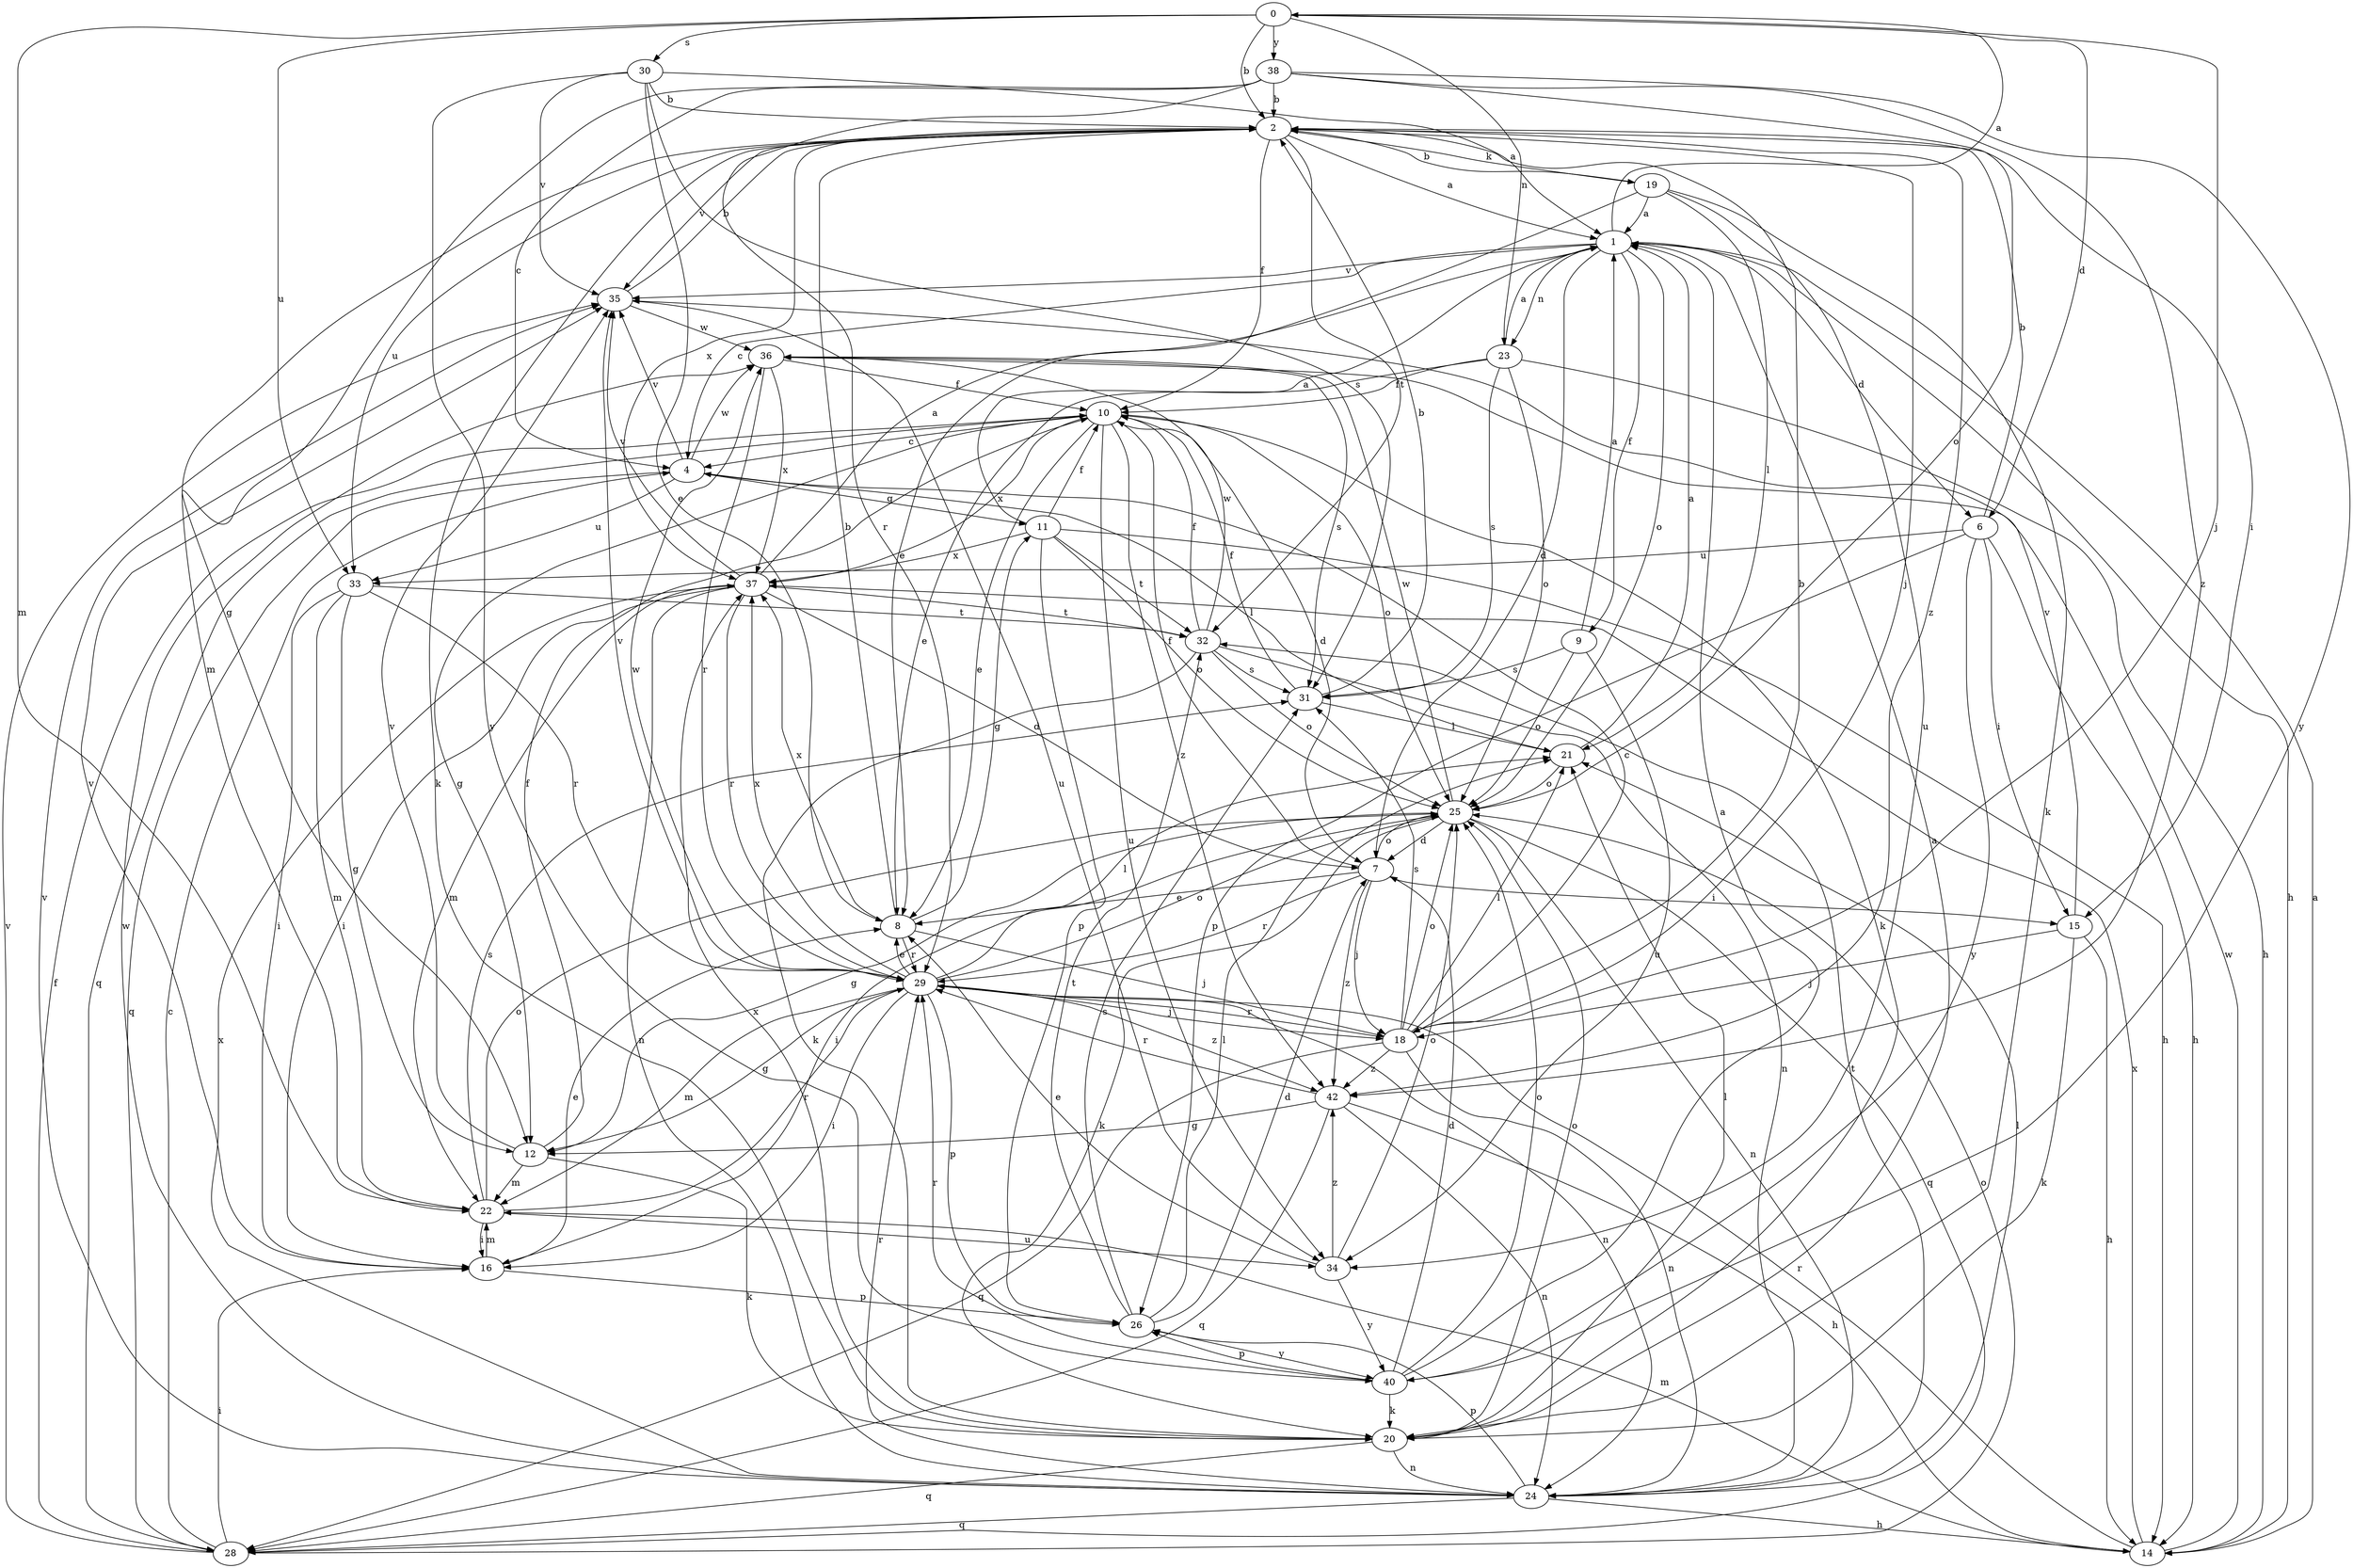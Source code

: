 strict digraph  {
0;
1;
2;
4;
6;
7;
8;
9;
10;
11;
12;
14;
15;
16;
18;
19;
20;
21;
22;
23;
24;
25;
26;
28;
29;
30;
31;
32;
33;
34;
35;
36;
37;
38;
40;
42;
0 -> 2  [label=b];
0 -> 6  [label=d];
0 -> 18  [label=j];
0 -> 22  [label=m];
0 -> 23  [label=n];
0 -> 30  [label=s];
0 -> 33  [label=u];
0 -> 38  [label=y];
1 -> 0  [label=a];
1 -> 4  [label=c];
1 -> 6  [label=d];
1 -> 7  [label=d];
1 -> 9  [label=f];
1 -> 14  [label=h];
1 -> 23  [label=n];
1 -> 25  [label=o];
1 -> 35  [label=v];
2 -> 1  [label=a];
2 -> 10  [label=f];
2 -> 15  [label=i];
2 -> 18  [label=j];
2 -> 19  [label=k];
2 -> 20  [label=k];
2 -> 22  [label=m];
2 -> 32  [label=t];
2 -> 33  [label=u];
2 -> 35  [label=v];
2 -> 37  [label=x];
2 -> 42  [label=z];
4 -> 11  [label=g];
4 -> 21  [label=l];
4 -> 28  [label=q];
4 -> 33  [label=u];
4 -> 35  [label=v];
4 -> 36  [label=w];
6 -> 2  [label=b];
6 -> 14  [label=h];
6 -> 15  [label=i];
6 -> 26  [label=p];
6 -> 33  [label=u];
6 -> 40  [label=y];
7 -> 8  [label=e];
7 -> 10  [label=f];
7 -> 15  [label=i];
7 -> 18  [label=j];
7 -> 25  [label=o];
7 -> 29  [label=r];
7 -> 42  [label=z];
8 -> 2  [label=b];
8 -> 11  [label=g];
8 -> 18  [label=j];
8 -> 29  [label=r];
8 -> 37  [label=x];
9 -> 1  [label=a];
9 -> 25  [label=o];
9 -> 31  [label=s];
9 -> 34  [label=u];
10 -> 4  [label=c];
10 -> 7  [label=d];
10 -> 8  [label=e];
10 -> 12  [label=g];
10 -> 20  [label=k];
10 -> 25  [label=o];
10 -> 28  [label=q];
10 -> 34  [label=u];
10 -> 37  [label=x];
10 -> 42  [label=z];
11 -> 1  [label=a];
11 -> 10  [label=f];
11 -> 14  [label=h];
11 -> 25  [label=o];
11 -> 26  [label=p];
11 -> 32  [label=t];
11 -> 37  [label=x];
12 -> 10  [label=f];
12 -> 20  [label=k];
12 -> 22  [label=m];
12 -> 35  [label=v];
14 -> 1  [label=a];
14 -> 22  [label=m];
14 -> 29  [label=r];
14 -> 36  [label=w];
14 -> 37  [label=x];
15 -> 14  [label=h];
15 -> 18  [label=j];
15 -> 20  [label=k];
15 -> 35  [label=v];
16 -> 8  [label=e];
16 -> 22  [label=m];
16 -> 26  [label=p];
16 -> 35  [label=v];
18 -> 2  [label=b];
18 -> 4  [label=c];
18 -> 21  [label=l];
18 -> 24  [label=n];
18 -> 25  [label=o];
18 -> 28  [label=q];
18 -> 29  [label=r];
18 -> 31  [label=s];
18 -> 42  [label=z];
19 -> 1  [label=a];
19 -> 2  [label=b];
19 -> 8  [label=e];
19 -> 20  [label=k];
19 -> 21  [label=l];
19 -> 34  [label=u];
20 -> 1  [label=a];
20 -> 21  [label=l];
20 -> 24  [label=n];
20 -> 25  [label=o];
20 -> 28  [label=q];
20 -> 37  [label=x];
21 -> 1  [label=a];
21 -> 25  [label=o];
22 -> 16  [label=i];
22 -> 25  [label=o];
22 -> 29  [label=r];
22 -> 31  [label=s];
22 -> 34  [label=u];
23 -> 1  [label=a];
23 -> 8  [label=e];
23 -> 10  [label=f];
23 -> 14  [label=h];
23 -> 25  [label=o];
23 -> 31  [label=s];
24 -> 14  [label=h];
24 -> 21  [label=l];
24 -> 26  [label=p];
24 -> 28  [label=q];
24 -> 29  [label=r];
24 -> 32  [label=t];
24 -> 35  [label=v];
24 -> 36  [label=w];
24 -> 37  [label=x];
25 -> 7  [label=d];
25 -> 12  [label=g];
25 -> 16  [label=i];
25 -> 20  [label=k];
25 -> 24  [label=n];
25 -> 28  [label=q];
25 -> 36  [label=w];
26 -> 7  [label=d];
26 -> 21  [label=l];
26 -> 31  [label=s];
26 -> 32  [label=t];
26 -> 40  [label=y];
28 -> 4  [label=c];
28 -> 10  [label=f];
28 -> 16  [label=i];
28 -> 25  [label=o];
28 -> 35  [label=v];
29 -> 8  [label=e];
29 -> 12  [label=g];
29 -> 16  [label=i];
29 -> 18  [label=j];
29 -> 21  [label=l];
29 -> 22  [label=m];
29 -> 24  [label=n];
29 -> 25  [label=o];
29 -> 26  [label=p];
29 -> 35  [label=v];
29 -> 36  [label=w];
29 -> 37  [label=x];
29 -> 42  [label=z];
30 -> 1  [label=a];
30 -> 2  [label=b];
30 -> 8  [label=e];
30 -> 31  [label=s];
30 -> 35  [label=v];
30 -> 40  [label=y];
31 -> 2  [label=b];
31 -> 10  [label=f];
31 -> 21  [label=l];
32 -> 10  [label=f];
32 -> 20  [label=k];
32 -> 24  [label=n];
32 -> 25  [label=o];
32 -> 31  [label=s];
32 -> 36  [label=w];
33 -> 12  [label=g];
33 -> 16  [label=i];
33 -> 22  [label=m];
33 -> 29  [label=r];
33 -> 32  [label=t];
34 -> 8  [label=e];
34 -> 25  [label=o];
34 -> 40  [label=y];
34 -> 42  [label=z];
35 -> 2  [label=b];
35 -> 34  [label=u];
35 -> 36  [label=w];
36 -> 10  [label=f];
36 -> 29  [label=r];
36 -> 31  [label=s];
36 -> 37  [label=x];
37 -> 1  [label=a];
37 -> 7  [label=d];
37 -> 16  [label=i];
37 -> 22  [label=m];
37 -> 24  [label=n];
37 -> 29  [label=r];
37 -> 32  [label=t];
37 -> 35  [label=v];
38 -> 2  [label=b];
38 -> 4  [label=c];
38 -> 12  [label=g];
38 -> 25  [label=o];
38 -> 29  [label=r];
38 -> 40  [label=y];
38 -> 42  [label=z];
40 -> 1  [label=a];
40 -> 7  [label=d];
40 -> 20  [label=k];
40 -> 25  [label=o];
40 -> 26  [label=p];
40 -> 29  [label=r];
42 -> 12  [label=g];
42 -> 14  [label=h];
42 -> 24  [label=n];
42 -> 28  [label=q];
42 -> 29  [label=r];
}
